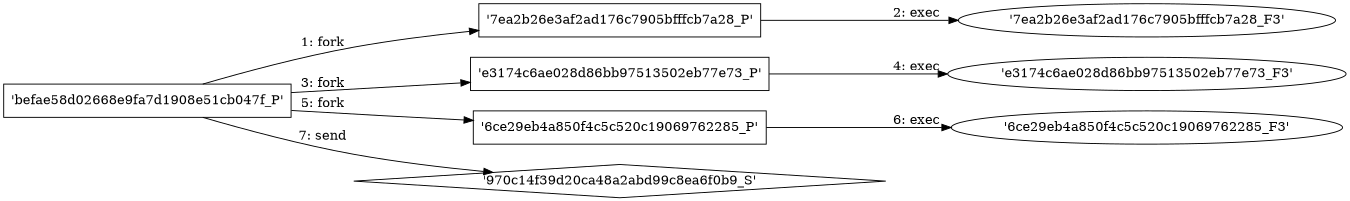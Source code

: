 digraph "D:\Learning\Paper\apt\基于CTI的攻击预警\Dataset\攻击图\ASGfromALLCTI\Vulnerability Spotlight Dovecot out-of-bounds Read Vulnerability.dot" {
rankdir="LR"
size="9"
fixedsize="false"
splines="true"
nodesep=0.3
ranksep=0
fontsize=10
overlap="scalexy"
engine= "neato"
	"'befae58d02668e9fa7d1908e51cb047f_P'" [node_type=Process shape=box]
	"'7ea2b26e3af2ad176c7905bfffcb7a28_P'" [node_type=Process shape=box]
	"'befae58d02668e9fa7d1908e51cb047f_P'" -> "'7ea2b26e3af2ad176c7905bfffcb7a28_P'" [label="1: fork"]
	"'7ea2b26e3af2ad176c7905bfffcb7a28_P'" [node_type=Process shape=box]
	"'7ea2b26e3af2ad176c7905bfffcb7a28_F3'" [node_type=File shape=ellipse]
	"'7ea2b26e3af2ad176c7905bfffcb7a28_P'" -> "'7ea2b26e3af2ad176c7905bfffcb7a28_F3'" [label="2: exec"]
	"'befae58d02668e9fa7d1908e51cb047f_P'" [node_type=Process shape=box]
	"'e3174c6ae028d86bb97513502eb77e73_P'" [node_type=Process shape=box]
	"'befae58d02668e9fa7d1908e51cb047f_P'" -> "'e3174c6ae028d86bb97513502eb77e73_P'" [label="3: fork"]
	"'e3174c6ae028d86bb97513502eb77e73_P'" [node_type=Process shape=box]
	"'e3174c6ae028d86bb97513502eb77e73_F3'" [node_type=File shape=ellipse]
	"'e3174c6ae028d86bb97513502eb77e73_P'" -> "'e3174c6ae028d86bb97513502eb77e73_F3'" [label="4: exec"]
	"'befae58d02668e9fa7d1908e51cb047f_P'" [node_type=Process shape=box]
	"'6ce29eb4a850f4c5c520c19069762285_P'" [node_type=Process shape=box]
	"'befae58d02668e9fa7d1908e51cb047f_P'" -> "'6ce29eb4a850f4c5c520c19069762285_P'" [label="5: fork"]
	"'6ce29eb4a850f4c5c520c19069762285_P'" [node_type=Process shape=box]
	"'6ce29eb4a850f4c5c520c19069762285_F3'" [node_type=File shape=ellipse]
	"'6ce29eb4a850f4c5c520c19069762285_P'" -> "'6ce29eb4a850f4c5c520c19069762285_F3'" [label="6: exec"]
	"'970c14f39d20ca48a2abd99c8ea6f0b9_S'" [node_type=Socket shape=diamond]
	"'befae58d02668e9fa7d1908e51cb047f_P'" [node_type=Process shape=box]
	"'befae58d02668e9fa7d1908e51cb047f_P'" -> "'970c14f39d20ca48a2abd99c8ea6f0b9_S'" [label="7: send"]
}
